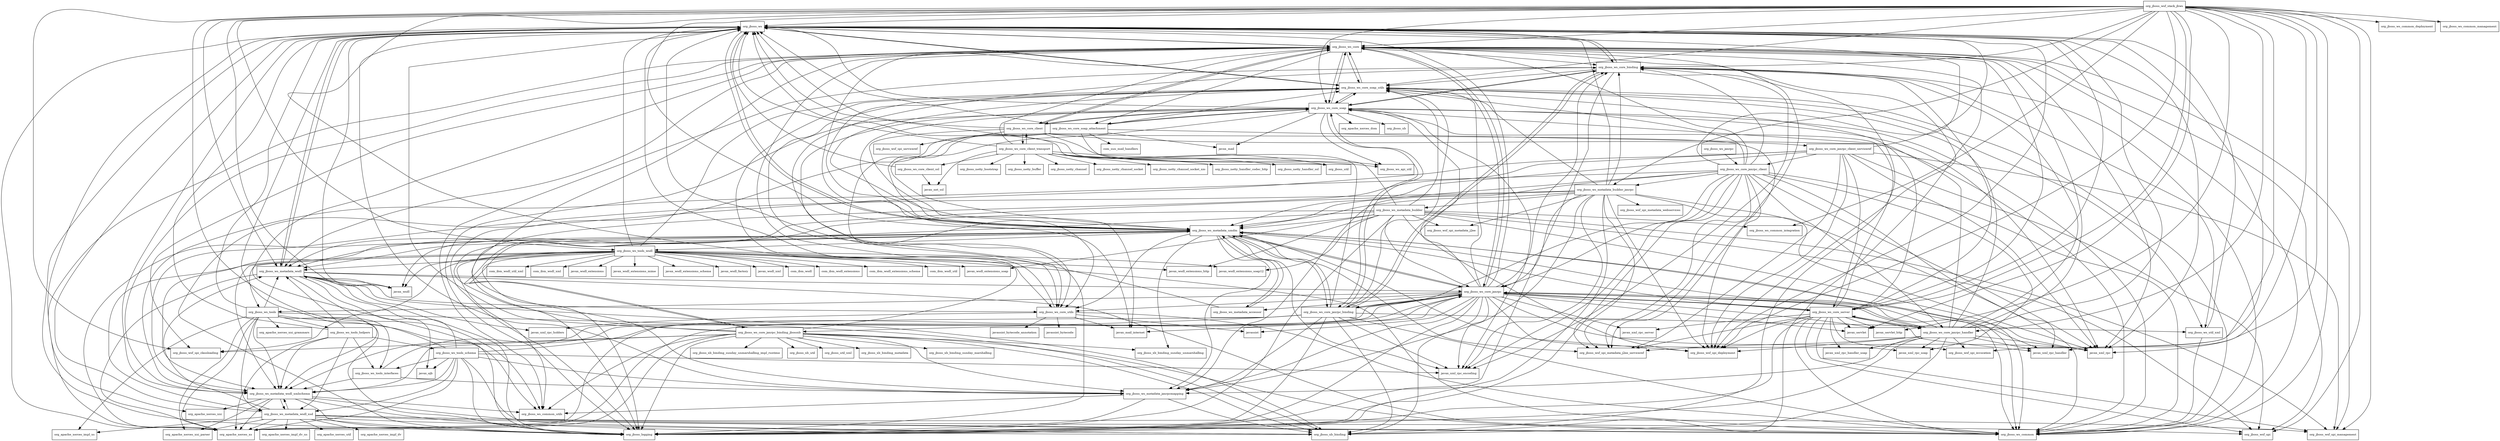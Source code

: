 digraph jbossws_native_core_4_2_0_Final_redhat_1_package_dependencies {
  node [shape = box, fontsize=10.0];
  org_jboss_ws -> javax_wsdl;
  org_jboss_ws -> javax_xml_rpc;
  org_jboss_ws -> javax_xml_rpc_handler;
  org_jboss_ws -> org_apache_xerces_xni;
  org_jboss_ws -> org_apache_xerces_xs;
  org_jboss_ws -> org_jboss_logging;
  org_jboss_ws -> org_jboss_ws_core;
  org_jboss_ws -> org_jboss_ws_core_binding;
  org_jboss_ws -> org_jboss_ws_core_soap_utils;
  org_jboss_ws -> org_jboss_ws_metadata_umdm;
  org_jboss_ws -> org_jboss_ws_metadata_wsdl;
  org_jboss_ws -> org_jboss_wsf_spi_deployment;
  org_jboss_ws_core -> javax_xml_rpc;
  org_jboss_ws_core -> org_apache_xerces_xs;
  org_jboss_ws_core -> org_jboss_logging;
  org_jboss_ws_core -> org_jboss_ws;
  org_jboss_ws_core -> org_jboss_ws_common;
  org_jboss_ws_core -> org_jboss_ws_core_binding;
  org_jboss_ws_core -> org_jboss_ws_core_client;
  org_jboss_ws_core -> org_jboss_ws_core_jaxrpc;
  org_jboss_ws_core -> org_jboss_ws_core_soap;
  org_jboss_ws_core -> org_jboss_ws_core_soap_attachment;
  org_jboss_ws_core -> org_jboss_ws_core_soap_utils;
  org_jboss_ws_core -> org_jboss_ws_core_utils;
  org_jboss_ws_core -> org_jboss_ws_metadata_umdm;
  org_jboss_ws_core -> org_jboss_ws_metadata_wsdl;
  org_jboss_ws_core -> org_jboss_ws_metadata_wsdl_xmlschema;
  org_jboss_ws_core -> org_jboss_wsf_spi;
  org_jboss_ws_core -> org_jboss_wsf_spi_classloading;
  org_jboss_ws_core -> org_jboss_wsf_spi_deployment;
  org_jboss_ws_core -> org_jboss_wsf_spi_management;
  org_jboss_ws_core -> org_jboss_wsf_spi_metadata_j2ee_serviceref;
  org_jboss_ws_core -> org_jboss_xb_binding;
  org_jboss_ws_core_binding -> javax_xml_rpc_encoding;
  org_jboss_ws_core_binding -> org_jboss_logging;
  org_jboss_ws_core_binding -> org_jboss_ws;
  org_jboss_ws_core_binding -> org_jboss_ws_common;
  org_jboss_ws_core_binding -> org_jboss_ws_common_utils;
  org_jboss_ws_core_binding -> org_jboss_ws_core_jaxrpc_binding;
  org_jboss_ws_core_binding -> org_jboss_ws_core_soap;
  org_jboss_ws_core_binding -> org_jboss_ws_core_soap_utils;
  org_jboss_ws_core_binding -> org_jboss_ws_util_xml;
  org_jboss_ws_core_binding -> org_jboss_xb_binding;
  org_jboss_ws_core_client -> org_jboss_ws;
  org_jboss_ws_core_client -> org_jboss_ws_api_util;
  org_jboss_ws_core_client -> org_jboss_ws_core;
  org_jboss_ws_core_client -> org_jboss_ws_core_client_transport;
  org_jboss_ws_core_client -> org_jboss_ws_core_jaxrpc_client_serviceref;
  org_jboss_ws_core_client -> org_jboss_ws_core_soap;
  org_jboss_ws_core_client -> org_jboss_ws_metadata_umdm;
  org_jboss_ws_core_client -> org_jboss_wsf_spi_metadata_j2ee_serviceref;
  org_jboss_ws_core_client -> org_jboss_wsf_spi_serviceref;
  org_jboss_ws_core_client_ssl -> javax_net_ssl;
  org_jboss_ws_core_client_ssl -> org_jboss_ws;
  org_jboss_ws_core_client_transport -> javax_net_ssl;
  org_jboss_ws_core_client_transport -> org_jboss_netty_bootstrap;
  org_jboss_ws_core_client_transport -> org_jboss_netty_buffer;
  org_jboss_ws_core_client_transport -> org_jboss_netty_channel;
  org_jboss_ws_core_client_transport -> org_jboss_netty_channel_socket;
  org_jboss_ws_core_client_transport -> org_jboss_netty_channel_socket_nio;
  org_jboss_ws_core_client_transport -> org_jboss_netty_handler_codec_http;
  org_jboss_ws_core_client_transport -> org_jboss_netty_handler_ssl;
  org_jboss_ws_core_client_transport -> org_jboss_util;
  org_jboss_ws_core_client_transport -> org_jboss_ws;
  org_jboss_ws_core_client_transport -> org_jboss_ws_api_util;
  org_jboss_ws_core_client_transport -> org_jboss_ws_core;
  org_jboss_ws_core_client_transport -> org_jboss_ws_core_client;
  org_jboss_ws_core_client_transport -> org_jboss_ws_core_client_ssl;
  org_jboss_ws_core_jaxrpc -> javassist;
  org_jboss_ws_core_jaxrpc -> javax_mail_internet;
  org_jboss_ws_core_jaxrpc -> javax_servlet;
  org_jboss_ws_core_jaxrpc -> javax_servlet_http;
  org_jboss_ws_core_jaxrpc -> javax_xml_rpc;
  org_jboss_ws_core_jaxrpc -> javax_xml_rpc_encoding;
  org_jboss_ws_core_jaxrpc -> javax_xml_rpc_handler;
  org_jboss_ws_core_jaxrpc -> javax_xml_rpc_server;
  org_jboss_ws_core_jaxrpc -> javax_xml_rpc_soap;
  org_jboss_ws_core_jaxrpc -> org_apache_xerces_xs;
  org_jboss_ws_core_jaxrpc -> org_jboss_logging;
  org_jboss_ws_core_jaxrpc -> org_jboss_ws;
  org_jboss_ws_core_jaxrpc -> org_jboss_ws_common;
  org_jboss_ws_core_jaxrpc -> org_jboss_ws_core;
  org_jboss_ws_core_jaxrpc -> org_jboss_ws_core_binding;
  org_jboss_ws_core_jaxrpc -> org_jboss_ws_core_jaxrpc_binding;
  org_jboss_ws_core_jaxrpc -> org_jboss_ws_core_jaxrpc_handler;
  org_jboss_ws_core_jaxrpc -> org_jboss_ws_core_server;
  org_jboss_ws_core_jaxrpc -> org_jboss_ws_core_soap;
  org_jboss_ws_core_jaxrpc -> org_jboss_ws_core_soap_utils;
  org_jboss_ws_core_jaxrpc -> org_jboss_ws_core_utils;
  org_jboss_ws_core_jaxrpc -> org_jboss_ws_metadata_accessor;
  org_jboss_ws_core_jaxrpc -> org_jboss_ws_metadata_jaxrpcmapping;
  org_jboss_ws_core_jaxrpc -> org_jboss_ws_metadata_umdm;
  org_jboss_ws_core_jaxrpc -> org_jboss_ws_metadata_wsdl_xmlschema;
  org_jboss_ws_core_jaxrpc -> org_jboss_ws_tools;
  org_jboss_ws_core_jaxrpc -> org_jboss_xb_binding;
  org_jboss_ws_core_jaxrpc_binding -> javax_xml_rpc_encoding;
  org_jboss_ws_core_jaxrpc_binding -> org_apache_xerces_xs;
  org_jboss_ws_core_jaxrpc_binding -> org_jboss_logging;
  org_jboss_ws_core_jaxrpc_binding -> org_jboss_ws;
  org_jboss_ws_core_jaxrpc_binding -> org_jboss_ws_common;
  org_jboss_ws_core_jaxrpc_binding -> org_jboss_ws_core_binding;
  org_jboss_ws_core_jaxrpc_binding -> org_jboss_ws_core_jaxrpc;
  org_jboss_ws_core_jaxrpc_binding -> org_jboss_ws_core_jaxrpc_binding_jbossxb;
  org_jboss_ws_core_jaxrpc_binding -> org_jboss_ws_core_soap;
  org_jboss_ws_core_jaxrpc_binding -> org_jboss_ws_core_soap_utils;
  org_jboss_ws_core_jaxrpc_binding -> org_jboss_ws_metadata_jaxrpcmapping;
  org_jboss_ws_core_jaxrpc_binding -> org_jboss_ws_metadata_umdm;
  org_jboss_ws_core_jaxrpc_binding -> org_jboss_ws_util_xml;
  org_jboss_ws_core_jaxrpc_binding -> org_jboss_xb_binding;
  org_jboss_ws_core_jaxrpc_binding_jbossxb -> org_apache_xerces_xs;
  org_jboss_ws_core_jaxrpc_binding_jbossxb -> org_jboss_logging;
  org_jboss_ws_core_jaxrpc_binding_jbossxb -> org_jboss_util_xml;
  org_jboss_ws_core_jaxrpc_binding_jbossxb -> org_jboss_ws;
  org_jboss_ws_core_jaxrpc_binding_jbossxb -> org_jboss_ws_common;
  org_jboss_ws_core_jaxrpc_binding_jbossxb -> org_jboss_ws_common_utils;
  org_jboss_ws_core_jaxrpc_binding_jbossxb -> org_jboss_ws_core;
  org_jboss_ws_core_jaxrpc_binding_jbossxb -> org_jboss_ws_core_soap_utils;
  org_jboss_ws_core_jaxrpc_binding_jbossxb -> org_jboss_ws_metadata_jaxrpcmapping;
  org_jboss_ws_core_jaxrpc_binding_jbossxb -> org_jboss_ws_metadata_umdm;
  org_jboss_ws_core_jaxrpc_binding_jbossxb -> org_jboss_ws_metadata_wsdl_xmlschema;
  org_jboss_ws_core_jaxrpc_binding_jbossxb -> org_jboss_wsf_spi_classloading;
  org_jboss_ws_core_jaxrpc_binding_jbossxb -> org_jboss_xb_binding;
  org_jboss_ws_core_jaxrpc_binding_jbossxb -> org_jboss_xb_binding_metadata;
  org_jboss_ws_core_jaxrpc_binding_jbossxb -> org_jboss_xb_binding_sunday_marshalling;
  org_jboss_ws_core_jaxrpc_binding_jbossxb -> org_jboss_xb_binding_sunday_unmarshalling;
  org_jboss_ws_core_jaxrpc_binding_jbossxb -> org_jboss_xb_binding_sunday_unmarshalling_impl_runtime;
  org_jboss_ws_core_jaxrpc_binding_jbossxb -> org_jboss_xb_util;
  org_jboss_ws_core_jaxrpc_client -> javax_xml_rpc;
  org_jboss_ws_core_jaxrpc_client -> javax_xml_rpc_encoding;
  org_jboss_ws_core_jaxrpc_client -> javax_xml_rpc_handler;
  org_jboss_ws_core_jaxrpc_client -> javax_xml_rpc_soap;
  org_jboss_ws_core_jaxrpc_client -> org_jboss_logging;
  org_jboss_ws_core_jaxrpc_client -> org_jboss_ws;
  org_jboss_ws_core_jaxrpc_client -> org_jboss_ws_common;
  org_jboss_ws_core_jaxrpc_client -> org_jboss_ws_core;
  org_jboss_ws_core_jaxrpc_client -> org_jboss_ws_core_binding;
  org_jboss_ws_core_jaxrpc_client -> org_jboss_ws_core_jaxrpc;
  org_jboss_ws_core_jaxrpc_client -> org_jboss_ws_core_jaxrpc_binding;
  org_jboss_ws_core_jaxrpc_client -> org_jboss_ws_core_jaxrpc_handler;
  org_jboss_ws_core_jaxrpc_client -> org_jboss_ws_core_soap_utils;
  org_jboss_ws_core_jaxrpc_client -> org_jboss_ws_metadata_builder_jaxrpc;
  org_jboss_ws_core_jaxrpc_client -> org_jboss_ws_metadata_jaxrpcmapping;
  org_jboss_ws_core_jaxrpc_client -> org_jboss_ws_metadata_umdm;
  org_jboss_ws_core_jaxrpc_client -> org_jboss_ws_metadata_wsdl_xmlschema;
  org_jboss_ws_core_jaxrpc_client -> org_jboss_wsf_spi_deployment;
  org_jboss_ws_core_jaxrpc_client -> org_jboss_wsf_spi_metadata_j2ee_serviceref;
  org_jboss_ws_core_jaxrpc_client_serviceref -> javax_xml_rpc;
  org_jboss_ws_core_jaxrpc_client_serviceref -> org_jboss_logging;
  org_jboss_ws_core_jaxrpc_client_serviceref -> org_jboss_ws;
  org_jboss_ws_core_jaxrpc_client_serviceref -> org_jboss_ws_core_jaxrpc_client;
  org_jboss_ws_core_jaxrpc_client_serviceref -> org_jboss_ws_core_server;
  org_jboss_ws_core_jaxrpc_client_serviceref -> org_jboss_ws_metadata_jaxrpcmapping;
  org_jboss_ws_core_jaxrpc_client_serviceref -> org_jboss_ws_metadata_umdm;
  org_jboss_ws_core_jaxrpc_client_serviceref -> org_jboss_wsf_spi;
  org_jboss_ws_core_jaxrpc_client_serviceref -> org_jboss_wsf_spi_deployment;
  org_jboss_ws_core_jaxrpc_client_serviceref -> org_jboss_wsf_spi_management;
  org_jboss_ws_core_jaxrpc_client_serviceref -> org_jboss_wsf_spi_metadata_j2ee_serviceref;
  org_jboss_ws_core_jaxrpc_handler -> javax_xml_rpc;
  org_jboss_ws_core_jaxrpc_handler -> javax_xml_rpc_handler;
  org_jboss_ws_core_jaxrpc_handler -> javax_xml_rpc_handler_soap;
  org_jboss_ws_core_jaxrpc_handler -> javax_xml_rpc_soap;
  org_jboss_ws_core_jaxrpc_handler -> org_jboss_logging;
  org_jboss_ws_core_jaxrpc_handler -> org_jboss_ws;
  org_jboss_ws_core_jaxrpc_handler -> org_jboss_ws_core;
  org_jboss_ws_core_jaxrpc_handler -> org_jboss_ws_core_binding;
  org_jboss_ws_core_jaxrpc_handler -> org_jboss_ws_core_jaxrpc;
  org_jboss_ws_core_jaxrpc_handler -> org_jboss_ws_core_server;
  org_jboss_ws_core_jaxrpc_handler -> org_jboss_ws_core_soap;
  org_jboss_ws_core_jaxrpc_handler -> org_jboss_ws_core_soap_utils;
  org_jboss_ws_core_jaxrpc_handler -> org_jboss_ws_metadata_jaxrpcmapping;
  org_jboss_ws_core_jaxrpc_handler -> org_jboss_ws_metadata_umdm;
  org_jboss_ws_core_jaxrpc_handler -> org_jboss_wsf_spi_deployment;
  org_jboss_ws_core_jaxrpc_handler -> org_jboss_wsf_spi_invocation;
  org_jboss_ws_core_jaxrpc_handler -> org_jboss_wsf_spi_metadata_j2ee_serviceref;
  org_jboss_ws_core_jaxrpc_handler -> org_jboss_xb_binding;
  org_jboss_ws_core_server -> javax_servlet;
  org_jboss_ws_core_server -> javax_servlet_http;
  org_jboss_ws_core_server -> javax_xml_rpc_handler;
  org_jboss_ws_core_server -> javax_xml_rpc_handler_soap;
  org_jboss_ws_core_server -> javax_xml_rpc_server;
  org_jboss_ws_core_server -> org_jboss_logging;
  org_jboss_ws_core_server -> org_jboss_ws;
  org_jboss_ws_core_server -> org_jboss_ws_common;
  org_jboss_ws_core_server -> org_jboss_ws_core;
  org_jboss_ws_core_server -> org_jboss_ws_core_binding;
  org_jboss_ws_core_server -> org_jboss_ws_core_jaxrpc;
  org_jboss_ws_core_server -> org_jboss_ws_core_jaxrpc_handler;
  org_jboss_ws_core_server -> org_jboss_ws_core_soap;
  org_jboss_ws_core_server -> org_jboss_ws_core_soap_utils;
  org_jboss_ws_core_server -> org_jboss_ws_metadata_umdm;
  org_jboss_ws_core_server -> org_jboss_wsf_spi;
  org_jboss_ws_core_server -> org_jboss_wsf_spi_deployment;
  org_jboss_ws_core_server -> org_jboss_wsf_spi_invocation;
  org_jboss_ws_core_server -> org_jboss_wsf_spi_management;
  org_jboss_ws_core_server -> org_jboss_wsf_spi_metadata_j2ee_serviceref;
  org_jboss_ws_core_soap -> javax_mail;
  org_jboss_ws_core_soap -> javax_mail_internet;
  org_jboss_ws_core_soap -> javax_xml_rpc;
  org_jboss_ws_core_soap -> javax_xml_rpc_encoding;
  org_jboss_ws_core_soap -> org_apache_xerces_dom;
  org_jboss_ws_core_soap -> org_jboss_logging;
  org_jboss_ws_core_soap -> org_jboss_ws;
  org_jboss_ws_core_soap -> org_jboss_ws_api_util;
  org_jboss_ws_core_soap -> org_jboss_ws_common;
  org_jboss_ws_core_soap -> org_jboss_ws_core;
  org_jboss_ws_core_soap -> org_jboss_ws_core_binding;
  org_jboss_ws_core_soap -> org_jboss_ws_core_client;
  org_jboss_ws_core_soap -> org_jboss_ws_core_jaxrpc_binding;
  org_jboss_ws_core_soap -> org_jboss_ws_core_soap_attachment;
  org_jboss_ws_core_soap -> org_jboss_ws_core_soap_utils;
  org_jboss_ws_core_soap -> org_jboss_ws_core_utils;
  org_jboss_ws_core_soap -> org_jboss_ws_metadata_umdm;
  org_jboss_ws_core_soap -> org_jboss_xb;
  org_jboss_ws_core_soap_attachment -> com_sun_mail_handlers;
  org_jboss_ws_core_soap_attachment -> javax_mail;
  org_jboss_ws_core_soap_attachment -> javax_mail_internet;
  org_jboss_ws_core_soap_attachment -> org_jboss_logging;
  org_jboss_ws_core_soap_attachment -> org_jboss_util;
  org_jboss_ws_core_soap_attachment -> org_jboss_ws;
  org_jboss_ws_core_soap_attachment -> org_jboss_ws_common;
  org_jboss_ws_core_soap_attachment -> org_jboss_ws_core_soap;
  org_jboss_ws_core_soap_attachment -> org_jboss_ws_core_soap_utils;
  org_jboss_ws_core_soap_attachment -> org_jboss_ws_core_utils;
  org_jboss_ws_core_soap_utils -> org_jboss_logging;
  org_jboss_ws_core_soap_utils -> org_jboss_ws;
  org_jboss_ws_core_soap_utils -> org_jboss_ws_common;
  org_jboss_ws_core_soap_utils -> org_jboss_ws_core;
  org_jboss_ws_core_soap_utils -> org_jboss_ws_core_soap;
  org_jboss_ws_core_soap_utils -> org_jboss_ws_core_utils;
  org_jboss_ws_core_soap_utils -> org_jboss_ws_util_xml;
  org_jboss_ws_core_utils -> javassist;
  org_jboss_ws_core_utils -> javassist_bytecode;
  org_jboss_ws_core_utils -> javassist_bytecode_annotation;
  org_jboss_ws_core_utils -> javax_mail_internet;
  org_jboss_ws_core_utils -> javax_xml_rpc_holders;
  org_jboss_ws_core_utils -> org_jboss_ws;
  org_jboss_ws_core_utils -> org_jboss_ws_common;
  org_jboss_ws_jaxrpc -> org_jboss_ws_core_jaxrpc_client;
  org_jboss_ws_metadata_accessor -> org_jboss_ws;
  org_jboss_ws_metadata_accessor -> org_jboss_ws_metadata_umdm;
  org_jboss_ws_metadata_builder -> javax_wsdl;
  org_jboss_ws_metadata_builder -> javax_wsdl_extensions_http;
  org_jboss_ws_metadata_builder -> javax_wsdl_extensions_soap;
  org_jboss_ws_metadata_builder -> javax_wsdl_extensions_soap12;
  org_jboss_ws_metadata_builder -> org_jboss_logging;
  org_jboss_ws_metadata_builder -> org_jboss_ws;
  org_jboss_ws_metadata_builder -> org_jboss_ws_common;
  org_jboss_ws_metadata_builder -> org_jboss_ws_common_integration;
  org_jboss_ws_metadata_builder -> org_jboss_ws_core_jaxrpc;
  org_jboss_ws_metadata_builder -> org_jboss_ws_core_soap_utils;
  org_jboss_ws_metadata_builder -> org_jboss_ws_metadata_umdm;
  org_jboss_ws_metadata_builder -> org_jboss_ws_metadata_wsdl;
  org_jboss_ws_metadata_builder -> org_jboss_wsf_spi;
  org_jboss_ws_metadata_builder -> org_jboss_wsf_spi_deployment;
  org_jboss_ws_metadata_builder -> org_jboss_wsf_spi_management;
  org_jboss_ws_metadata_builder -> org_jboss_wsf_spi_metadata_j2ee;
  org_jboss_ws_metadata_builder_jaxrpc -> javax_xml_rpc;
  org_jboss_ws_metadata_builder_jaxrpc -> javax_xml_rpc_encoding;
  org_jboss_ws_metadata_builder_jaxrpc -> org_jboss_logging;
  org_jboss_ws_metadata_builder_jaxrpc -> org_jboss_ws;
  org_jboss_ws_metadata_builder_jaxrpc -> org_jboss_ws_common;
  org_jboss_ws_metadata_builder_jaxrpc -> org_jboss_ws_core_binding;
  org_jboss_ws_metadata_builder_jaxrpc -> org_jboss_ws_core_jaxrpc;
  org_jboss_ws_metadata_builder_jaxrpc -> org_jboss_ws_core_soap_utils;
  org_jboss_ws_metadata_builder_jaxrpc -> org_jboss_ws_metadata_builder;
  org_jboss_ws_metadata_builder_jaxrpc -> org_jboss_ws_metadata_jaxrpcmapping;
  org_jboss_ws_metadata_builder_jaxrpc -> org_jboss_ws_metadata_umdm;
  org_jboss_ws_metadata_builder_jaxrpc -> org_jboss_ws_metadata_wsdl;
  org_jboss_ws_metadata_builder_jaxrpc -> org_jboss_ws_metadata_wsdl_xmlschema;
  org_jboss_ws_metadata_builder_jaxrpc -> org_jboss_wsf_spi_deployment;
  org_jboss_ws_metadata_builder_jaxrpc -> org_jboss_wsf_spi_metadata_j2ee;
  org_jboss_ws_metadata_builder_jaxrpc -> org_jboss_wsf_spi_metadata_j2ee_serviceref;
  org_jboss_ws_metadata_builder_jaxrpc -> org_jboss_wsf_spi_metadata_webservices;
  org_jboss_ws_metadata_jaxrpcmapping -> org_jboss_logging;
  org_jboss_ws_metadata_jaxrpcmapping -> org_jboss_ws;
  org_jboss_ws_metadata_jaxrpcmapping -> org_jboss_ws_common_utils;
  org_jboss_ws_metadata_jaxrpcmapping -> org_jboss_xb_binding;
  org_jboss_ws_metadata_umdm -> javax_xml_rpc;
  org_jboss_ws_metadata_umdm -> javax_xml_rpc_encoding;
  org_jboss_ws_metadata_umdm -> org_apache_xerces_xs;
  org_jboss_ws_metadata_umdm -> org_jboss_logging;
  org_jboss_ws_metadata_umdm -> org_jboss_ws;
  org_jboss_ws_metadata_umdm -> org_jboss_ws_common;
  org_jboss_ws_metadata_umdm -> org_jboss_ws_core_binding;
  org_jboss_ws_metadata_umdm -> org_jboss_ws_core_jaxrpc;
  org_jboss_ws_metadata_umdm -> org_jboss_ws_core_jaxrpc_binding;
  org_jboss_ws_metadata_umdm -> org_jboss_ws_core_jaxrpc_binding_jbossxb;
  org_jboss_ws_metadata_umdm -> org_jboss_ws_core_soap_utils;
  org_jboss_ws_metadata_umdm -> org_jboss_ws_core_utils;
  org_jboss_ws_metadata_umdm -> org_jboss_ws_metadata_accessor;
  org_jboss_ws_metadata_umdm -> org_jboss_ws_metadata_jaxrpcmapping;
  org_jboss_ws_metadata_umdm -> org_jboss_ws_metadata_wsdl;
  org_jboss_ws_metadata_umdm -> org_jboss_ws_metadata_wsdl_xmlschema;
  org_jboss_ws_metadata_umdm -> org_jboss_ws_tools_wsdl;
  org_jboss_ws_metadata_umdm -> org_jboss_wsf_spi_deployment;
  org_jboss_ws_metadata_umdm -> org_jboss_wsf_spi_metadata_j2ee_serviceref;
  org_jboss_ws_metadata_umdm -> org_jboss_xb_binding_sunday_unmarshalling;
  org_jboss_ws_metadata_wsdl -> javax_ejb;
  org_jboss_ws_metadata_wsdl -> javax_wsdl;
  org_jboss_ws_metadata_wsdl -> javax_xml_rpc_holders;
  org_jboss_ws_metadata_wsdl -> org_apache_xerces_xs;
  org_jboss_ws_metadata_wsdl -> org_jboss_logging;
  org_jboss_ws_metadata_wsdl -> org_jboss_ws;
  org_jboss_ws_metadata_wsdl -> org_jboss_ws_common;
  org_jboss_ws_metadata_wsdl -> org_jboss_ws_core_jaxrpc;
  org_jboss_ws_metadata_wsdl -> org_jboss_ws_core_utils;
  org_jboss_ws_metadata_wsdl -> org_jboss_ws_metadata_wsdl_xmlschema;
  org_jboss_ws_metadata_wsdl -> org_jboss_xb_binding;
  org_jboss_ws_metadata_wsdl_xmlschema -> org_apache_xerces_xni;
  org_jboss_ws_metadata_wsdl_xmlschema -> org_apache_xerces_xni_parser;
  org_jboss_ws_metadata_wsdl_xmlschema -> org_apache_xerces_xs;
  org_jboss_ws_metadata_wsdl_xmlschema -> org_jboss_logging;
  org_jboss_ws_metadata_wsdl_xmlschema -> org_jboss_ws;
  org_jboss_ws_metadata_wsdl_xmlschema -> org_jboss_ws_common;
  org_jboss_ws_metadata_wsdl_xmlschema -> org_jboss_ws_common_utils;
  org_jboss_ws_metadata_wsdl_xmlschema -> org_jboss_ws_metadata_wsdl_xsd;
  org_jboss_ws_metadata_wsdl_xmlschema -> org_jboss_xb_binding;
  org_jboss_ws_metadata_wsdl_xsd -> org_apache_xerces_impl_dv;
  org_jboss_ws_metadata_wsdl_xsd -> org_apache_xerces_impl_dv_xs;
  org_jboss_ws_metadata_wsdl_xsd -> org_apache_xerces_impl_xs;
  org_jboss_ws_metadata_wsdl_xsd -> org_apache_xerces_util;
  org_jboss_ws_metadata_wsdl_xsd -> org_apache_xerces_xni_parser;
  org_jboss_ws_metadata_wsdl_xsd -> org_apache_xerces_xs;
  org_jboss_ws_metadata_wsdl_xsd -> org_jboss_logging;
  org_jboss_ws_metadata_wsdl_xsd -> org_jboss_ws;
  org_jboss_ws_metadata_wsdl_xsd -> org_jboss_ws_common;
  org_jboss_ws_metadata_wsdl_xsd -> org_jboss_ws_metadata_wsdl;
  org_jboss_ws_metadata_wsdl_xsd -> org_jboss_ws_metadata_wsdl_xmlschema;
  org_jboss_ws_metadata_wsdl_xsd -> org_jboss_wsf_spi;
  org_jboss_ws_metadata_wsdl_xsd -> org_jboss_wsf_spi_management;
  org_jboss_ws_metadata_wsdl_xsd -> org_jboss_xb_binding;
  org_jboss_ws_tools -> org_apache_xerces_impl_xs;
  org_jboss_ws_tools -> org_apache_xerces_xni_grammars;
  org_jboss_ws_tools -> org_apache_xerces_xni_parser;
  org_jboss_ws_tools -> org_apache_xerces_xs;
  org_jboss_ws_tools -> org_jboss_logging;
  org_jboss_ws_tools -> org_jboss_ws;
  org_jboss_ws_tools -> org_jboss_ws_common_utils;
  org_jboss_ws_tools -> org_jboss_ws_metadata_wsdl;
  org_jboss_ws_tools -> org_jboss_ws_metadata_wsdl_xmlschema;
  org_jboss_ws_tools -> org_jboss_ws_metadata_wsdl_xsd;
  org_jboss_ws_tools -> org_jboss_ws_tools_helpers;
  org_jboss_ws_tools -> org_jboss_ws_tools_interfaces;
  org_jboss_ws_tools -> org_jboss_xb_binding;
  org_jboss_ws_tools_helpers -> org_apache_xerces_xs;
  org_jboss_ws_tools_helpers -> org_jboss_ws;
  org_jboss_ws_tools_helpers -> org_jboss_ws_metadata_wsdl;
  org_jboss_ws_tools_helpers -> org_jboss_ws_metadata_wsdl_xmlschema;
  org_jboss_ws_tools_helpers -> org_jboss_ws_metadata_wsdl_xsd;
  org_jboss_ws_tools_helpers -> org_jboss_ws_tools_interfaces;
  org_jboss_ws_tools_helpers -> org_jboss_ws_tools_schema;
  org_jboss_ws_tools_interfaces -> org_jboss_ws_core_jaxrpc;
  org_jboss_ws_tools_interfaces -> org_jboss_ws_metadata_jaxrpcmapping;
  org_jboss_ws_tools_interfaces -> org_jboss_ws_metadata_wsdl_xmlschema;
  org_jboss_ws_tools_schema -> javax_ejb;
  org_jboss_ws_tools_schema -> javax_xml_rpc_encoding;
  org_jboss_ws_tools_schema -> org_apache_xerces_xs;
  org_jboss_ws_tools_schema -> org_jboss_logging;
  org_jboss_ws_tools_schema -> org_jboss_ws;
  org_jboss_ws_tools_schema -> org_jboss_ws_core_jaxrpc;
  org_jboss_ws_tools_schema -> org_jboss_ws_metadata_jaxrpcmapping;
  org_jboss_ws_tools_schema -> org_jboss_ws_metadata_wsdl;
  org_jboss_ws_tools_schema -> org_jboss_ws_metadata_wsdl_xmlschema;
  org_jboss_ws_tools_schema -> org_jboss_ws_metadata_wsdl_xsd;
  org_jboss_ws_tools_schema -> org_jboss_ws_tools_interfaces;
  org_jboss_ws_tools_schema -> org_jboss_xb_binding;
  org_jboss_ws_tools_wsdl -> com_ibm_wsdl;
  org_jboss_ws_tools_wsdl -> com_ibm_wsdl_extensions;
  org_jboss_ws_tools_wsdl -> com_ibm_wsdl_extensions_schema;
  org_jboss_ws_tools_wsdl -> com_ibm_wsdl_util;
  org_jboss_ws_tools_wsdl -> com_ibm_wsdl_util_xml;
  org_jboss_ws_tools_wsdl -> com_ibm_wsdl_xml;
  org_jboss_ws_tools_wsdl -> javax_wsdl;
  org_jboss_ws_tools_wsdl -> javax_wsdl_extensions;
  org_jboss_ws_tools_wsdl -> javax_wsdl_extensions_http;
  org_jboss_ws_tools_wsdl -> javax_wsdl_extensions_mime;
  org_jboss_ws_tools_wsdl -> javax_wsdl_extensions_schema;
  org_jboss_ws_tools_wsdl -> javax_wsdl_extensions_soap;
  org_jboss_ws_tools_wsdl -> javax_wsdl_extensions_soap12;
  org_jboss_ws_tools_wsdl -> javax_wsdl_factory;
  org_jboss_ws_tools_wsdl -> javax_wsdl_xml;
  org_jboss_ws_tools_wsdl -> org_jboss_logging;
  org_jboss_ws_tools_wsdl -> org_jboss_ws;
  org_jboss_ws_tools_wsdl -> org_jboss_ws_common;
  org_jboss_ws_tools_wsdl -> org_jboss_ws_common_utils;
  org_jboss_ws_tools_wsdl -> org_jboss_ws_core_soap_utils;
  org_jboss_ws_tools_wsdl -> org_jboss_ws_metadata_wsdl;
  org_jboss_ws_tools_wsdl -> org_jboss_ws_metadata_wsdl_xmlschema;
  org_jboss_ws_tools_wsdl -> org_jboss_ws_metadata_wsdl_xsd;
  org_jboss_ws_tools_wsdl -> org_jboss_ws_tools;
  org_jboss_ws_tools_wsdl -> org_jboss_wsf_spi_classloading;
  org_jboss_ws_util_xml -> org_jboss_ws;
  org_jboss_ws_util_xml -> org_jboss_ws_common;
  org_jboss_wsf_stack_jbws -> javax_servlet;
  org_jboss_wsf_stack_jbws -> javax_servlet_http;
  org_jboss_wsf_stack_jbws -> javax_wsdl;
  org_jboss_wsf_stack_jbws -> javax_xml_rpc;
  org_jboss_wsf_stack_jbws -> javax_xml_rpc_handler;
  org_jboss_wsf_stack_jbws -> org_jboss_ws;
  org_jboss_wsf_stack_jbws -> org_jboss_ws_common;
  org_jboss_wsf_stack_jbws -> org_jboss_ws_common_deployment;
  org_jboss_wsf_stack_jbws -> org_jboss_ws_common_integration;
  org_jboss_wsf_stack_jbws -> org_jboss_ws_common_management;
  org_jboss_wsf_stack_jbws -> org_jboss_ws_common_utils;
  org_jboss_wsf_stack_jbws -> org_jboss_ws_core;
  org_jboss_wsf_stack_jbws -> org_jboss_ws_core_binding;
  org_jboss_wsf_stack_jbws -> org_jboss_ws_core_jaxrpc_handler;
  org_jboss_wsf_stack_jbws -> org_jboss_ws_core_server;
  org_jboss_wsf_stack_jbws -> org_jboss_ws_core_soap;
  org_jboss_wsf_stack_jbws -> org_jboss_ws_core_soap_utils;
  org_jboss_wsf_stack_jbws -> org_jboss_ws_core_utils;
  org_jboss_wsf_stack_jbws -> org_jboss_ws_metadata_builder_jaxrpc;
  org_jboss_wsf_stack_jbws -> org_jboss_ws_metadata_umdm;
  org_jboss_wsf_stack_jbws -> org_jboss_ws_metadata_wsdl;
  org_jboss_wsf_stack_jbws -> org_jboss_ws_tools_wsdl;
  org_jboss_wsf_stack_jbws -> org_jboss_wsf_spi;
  org_jboss_wsf_stack_jbws -> org_jboss_wsf_spi_classloading;
  org_jboss_wsf_stack_jbws -> org_jboss_wsf_spi_deployment;
  org_jboss_wsf_stack_jbws -> org_jboss_wsf_spi_invocation;
  org_jboss_wsf_stack_jbws -> org_jboss_wsf_spi_management;
}
